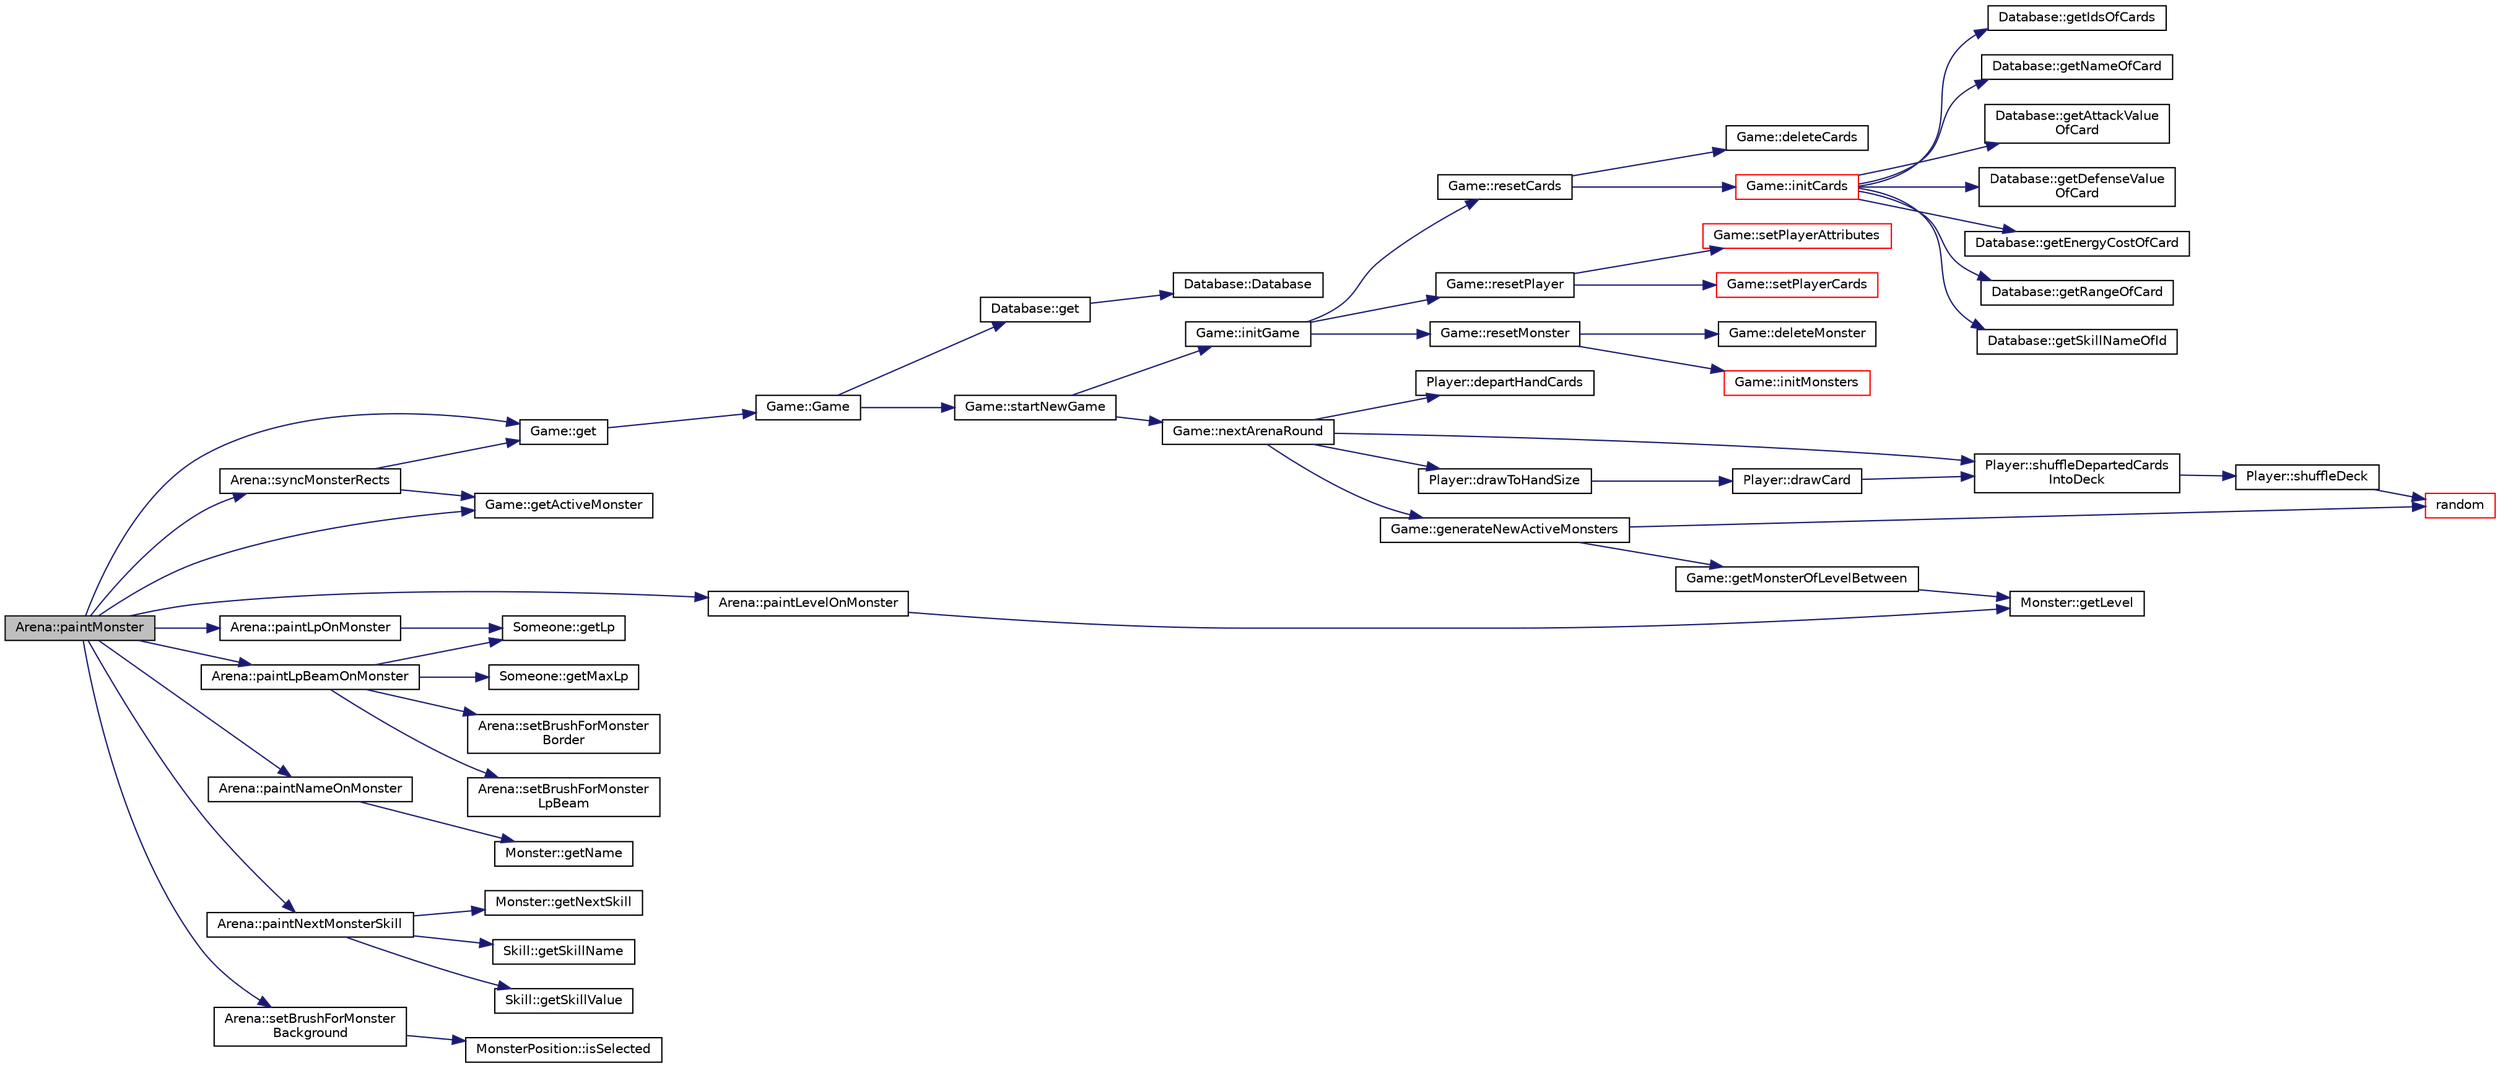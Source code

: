 digraph "Arena::paintMonster"
{
  bgcolor="transparent";
  edge [fontname="Helvetica",fontsize="10",labelfontname="Helvetica",labelfontsize="10"];
  node [fontname="Helvetica",fontsize="10",shape=record];
  rankdir="LR";
  Node546 [label="Arena::paintMonster",height=0.2,width=0.4,color="black", fillcolor="grey75", style="filled", fontcolor="black"];
  Node546 -> Node547 [color="midnightblue",fontsize="10",style="solid",fontname="Helvetica"];
  Node547 [label="Game::get",height=0.2,width=0.4,color="black",URL="$classGame.html#a61506c03b35e21f5078997b7d5f80ea2"];
  Node547 -> Node548 [color="midnightblue",fontsize="10",style="solid",fontname="Helvetica"];
  Node548 [label="Game::Game",height=0.2,width=0.4,color="black",URL="$classGame.html#a3b4c8aab575024b6f3e2d648c6e17418"];
  Node548 -> Node549 [color="midnightblue",fontsize="10",style="solid",fontname="Helvetica"];
  Node549 [label="Database::get",height=0.2,width=0.4,color="black",URL="$classDatabase.html#a3f608f3a6735ed24e9a3fe39652d5e0c"];
  Node549 -> Node550 [color="midnightblue",fontsize="10",style="solid",fontname="Helvetica"];
  Node550 [label="Database::Database",height=0.2,width=0.4,color="black",URL="$classDatabase.html#a25acd0ba8ce00ebc6b331568d81e4230",tooltip="zeger auf die Singleton-Instanz dieser Klasse "];
  Node548 -> Node551 [color="midnightblue",fontsize="10",style="solid",fontname="Helvetica"];
  Node551 [label="Game::startNewGame",height=0.2,width=0.4,color="black",URL="$classGame.html#abf0598736d0752b99711691b0ef8203a",tooltip="Initialisisiert ein neues Spiel; alle Daten werden zurückgesetzt. "];
  Node551 -> Node552 [color="midnightblue",fontsize="10",style="solid",fontname="Helvetica"];
  Node552 [label="Game::initGame",height=0.2,width=0.4,color="black",URL="$classGame.html#ab684b380c7d3f3577e2fb80006415297"];
  Node552 -> Node553 [color="midnightblue",fontsize="10",style="solid",fontname="Helvetica"];
  Node553 [label="Game::resetCards",height=0.2,width=0.4,color="black",URL="$classGame.html#ac507aeb4b5d561cdfdf3e3df5884bf1a",tooltip="Alle Karten des Spielers werden entfernt, alle vorhandenen Karten werden gelöscht. Dann werden die Karteninformationen aus der Datenbankausgelesen und entsprechend neue Karteninstanzen erstellt. "];
  Node553 -> Node554 [color="midnightblue",fontsize="10",style="solid",fontname="Helvetica"];
  Node554 [label="Game::deleteCards",height=0.2,width=0.4,color="black",URL="$classGame.html#a1d6b0f25c8fa12f94b4e7c9cf9269f2c"];
  Node553 -> Node555 [color="midnightblue",fontsize="10",style="solid",fontname="Helvetica"];
  Node555 [label="Game::initCards",height=0.2,width=0.4,color="red",URL="$classGame.html#a17568b671bbe0059ead6fa14caa60161",tooltip="Alle Karteninformationen aus der Datenbank auslesen und entsprechende Instanzen für die Liste Game::c..."];
  Node555 -> Node556 [color="midnightblue",fontsize="10",style="solid",fontname="Helvetica"];
  Node556 [label="Database::getIdsOfCards",height=0.2,width=0.4,color="black",URL="$classDatabase.html#a4beef0173f64ff642d8f258390e7d818"];
  Node555 -> Node557 [color="midnightblue",fontsize="10",style="solid",fontname="Helvetica"];
  Node557 [label="Database::getNameOfCard",height=0.2,width=0.4,color="black",URL="$classDatabase.html#aafa5f8484aa80e6e1ddd621af936a0b7"];
  Node555 -> Node558 [color="midnightblue",fontsize="10",style="solid",fontname="Helvetica"];
  Node558 [label="Database::getAttackValue\lOfCard",height=0.2,width=0.4,color="black",URL="$classDatabase.html#a96b9ebf9adf064b3faa2cdbf781dd3e9"];
  Node555 -> Node559 [color="midnightblue",fontsize="10",style="solid",fontname="Helvetica"];
  Node559 [label="Database::getDefenseValue\lOfCard",height=0.2,width=0.4,color="black",URL="$classDatabase.html#a1a2dfddbf54556d89793b8691656771c"];
  Node555 -> Node560 [color="midnightblue",fontsize="10",style="solid",fontname="Helvetica"];
  Node560 [label="Database::getEnergyCostOfCard",height=0.2,width=0.4,color="black",URL="$classDatabase.html#aab28507a2ab62cd24939d484e8933410"];
  Node555 -> Node561 [color="midnightblue",fontsize="10",style="solid",fontname="Helvetica"];
  Node561 [label="Database::getRangeOfCard",height=0.2,width=0.4,color="black",URL="$classDatabase.html#a946ad3e2dd50d58c786d1cc3989cb847"];
  Node555 -> Node562 [color="midnightblue",fontsize="10",style="solid",fontname="Helvetica"];
  Node562 [label="Database::getSkillNameOfId",height=0.2,width=0.4,color="black",URL="$classDatabase.html#a0e3d4193afc21f385ca137779c1d2d8b"];
  Node552 -> Node565 [color="midnightblue",fontsize="10",style="solid",fontname="Helvetica"];
  Node565 [label="Game::resetPlayer",height=0.2,width=0.4,color="black",URL="$classGame.html#ae39e8929a70458e0a8940f96fda8916a"];
  Node565 -> Node566 [color="midnightblue",fontsize="10",style="solid",fontname="Helvetica"];
  Node566 [label="Game::setPlayerAttributes",height=0.2,width=0.4,color="red",URL="$classGame.html#ad7fda0270cd6c6b9d6d9d9140a39230e"];
  Node565 -> Node577 [color="midnightblue",fontsize="10",style="solid",fontname="Helvetica"];
  Node577 [label="Game::setPlayerCards",height=0.2,width=0.4,color="red",URL="$classGame.html#aacfbc577a0c8af2c1b02d554bfc24f69"];
  Node552 -> Node582 [color="midnightblue",fontsize="10",style="solid",fontname="Helvetica"];
  Node582 [label="Game::resetMonster",height=0.2,width=0.4,color="black",URL="$classGame.html#ab235ca67bfe5f6d2a025a3172026a8ef"];
  Node582 -> Node583 [color="midnightblue",fontsize="10",style="solid",fontname="Helvetica"];
  Node583 [label="Game::deleteMonster",height=0.2,width=0.4,color="black",URL="$classGame.html#a2cfe1d491853398cc5f0282fe52a8ef7"];
  Node582 -> Node584 [color="midnightblue",fontsize="10",style="solid",fontname="Helvetica"];
  Node584 [label="Game::initMonsters",height=0.2,width=0.4,color="red",URL="$classGame.html#a0a1e2e30d5bce0fba8145db8cb6d1903"];
  Node551 -> Node598 [color="midnightblue",fontsize="10",style="solid",fontname="Helvetica"];
  Node598 [label="Game::nextArenaRound",height=0.2,width=0.4,color="black",URL="$classGame.html#a1228c49ac7a9f9d8d41f28ee5adb6034",tooltip="Eine neue Spielrunde wird gestartet. "];
  Node598 -> Node599 [color="midnightblue",fontsize="10",style="solid",fontname="Helvetica"];
  Node599 [label="Player::departHandCards",height=0.2,width=0.4,color="black",URL="$classPlayer.html#ae39c2137ec2735cf542eb9a58a73168f"];
  Node598 -> Node600 [color="midnightblue",fontsize="10",style="solid",fontname="Helvetica"];
  Node600 [label="Player::shuffleDepartedCards\lIntoDeck",height=0.2,width=0.4,color="black",URL="$classPlayer.html#aa223c36afccfc880a992e890a389889c"];
  Node600 -> Node601 [color="midnightblue",fontsize="10",style="solid",fontname="Helvetica"];
  Node601 [label="Player::shuffleDeck",height=0.2,width=0.4,color="black",URL="$classPlayer.html#a142f2c83ddb1e3f09622fd9044a7b602"];
  Node601 -> Node602 [color="midnightblue",fontsize="10",style="solid",fontname="Helvetica"];
  Node602 [label="random",height=0.2,width=0.4,color="red",URL="$config_8h.html#ad5755de87d8b9181d2d4f9915dd918b4"];
  Node598 -> Node606 [color="midnightblue",fontsize="10",style="solid",fontname="Helvetica"];
  Node606 [label="Player::drawToHandSize",height=0.2,width=0.4,color="black",URL="$classPlayer.html#acbd810213aaeb69c210ed38c3f1a45c3"];
  Node606 -> Node607 [color="midnightblue",fontsize="10",style="solid",fontname="Helvetica"];
  Node607 [label="Player::drawCard",height=0.2,width=0.4,color="black",URL="$classPlayer.html#a34874a1e9fdcbaf966b8f20db1dc6064"];
  Node607 -> Node600 [color="midnightblue",fontsize="10",style="solid",fontname="Helvetica"];
  Node598 -> Node608 [color="midnightblue",fontsize="10",style="solid",fontname="Helvetica"];
  Node608 [label="Game::generateNewActiveMonsters",height=0.2,width=0.4,color="black",URL="$classGame.html#a59f995481e3ab6852d2283106f0aa0b8"];
  Node608 -> Node609 [color="midnightblue",fontsize="10",style="solid",fontname="Helvetica"];
  Node609 [label="Game::getMonsterOfLevelBetween",height=0.2,width=0.4,color="black",URL="$classGame.html#a967b91bfbb2bfdec800b473283fe9278"];
  Node609 -> Node610 [color="midnightblue",fontsize="10",style="solid",fontname="Helvetica"];
  Node610 [label="Monster::getLevel",height=0.2,width=0.4,color="black",URL="$classMonster.html#ac8756c685263e922c9571204ab54eb75"];
  Node608 -> Node602 [color="midnightblue",fontsize="10",style="solid",fontname="Helvetica"];
  Node546 -> Node611 [color="midnightblue",fontsize="10",style="solid",fontname="Helvetica"];
  Node611 [label="Game::getActiveMonster",height=0.2,width=0.4,color="black",URL="$classGame.html#aa3e506240b46a60dab1bbffcb38299a4",tooltip="Gibt Game::activeMonster zurück. "];
  Node546 -> Node612 [color="midnightblue",fontsize="10",style="solid",fontname="Helvetica"];
  Node612 [label="Arena::paintLevelOnMonster",height=0.2,width=0.4,color="black",URL="$classArena.html#a5eb0c0571626bdf77806971b88121085"];
  Node612 -> Node610 [color="midnightblue",fontsize="10",style="solid",fontname="Helvetica"];
  Node546 -> Node613 [color="midnightblue",fontsize="10",style="solid",fontname="Helvetica"];
  Node613 [label="Arena::paintLpBeamOnMonster",height=0.2,width=0.4,color="black",URL="$classArena.html#a019536729d71593696d231d34cf7076c"];
  Node613 -> Node614 [color="midnightblue",fontsize="10",style="solid",fontname="Helvetica"];
  Node614 [label="Someone::getLp",height=0.2,width=0.4,color="black",URL="$classSomeone.html#adb54ff063f5a5b38989d651efe9cd13f"];
  Node613 -> Node615 [color="midnightblue",fontsize="10",style="solid",fontname="Helvetica"];
  Node615 [label="Someone::getMaxLp",height=0.2,width=0.4,color="black",URL="$classSomeone.html#abefeb0340304f868f6d8f13b2e95518c"];
  Node613 -> Node616 [color="midnightblue",fontsize="10",style="solid",fontname="Helvetica"];
  Node616 [label="Arena::setBrushForMonster\lBorder",height=0.2,width=0.4,color="black",URL="$classArena.html#a540adda530dbd646155f6689ce5e5db1"];
  Node613 -> Node617 [color="midnightblue",fontsize="10",style="solid",fontname="Helvetica"];
  Node617 [label="Arena::setBrushForMonster\lLpBeam",height=0.2,width=0.4,color="black",URL="$classArena.html#a6342848278aa0d7595c3d7eee33eab22"];
  Node546 -> Node618 [color="midnightblue",fontsize="10",style="solid",fontname="Helvetica"];
  Node618 [label="Arena::paintLpOnMonster",height=0.2,width=0.4,color="black",URL="$classArena.html#ab419bd604d2998715e36bf7ddacf0283"];
  Node618 -> Node614 [color="midnightblue",fontsize="10",style="solid",fontname="Helvetica"];
  Node546 -> Node619 [color="midnightblue",fontsize="10",style="solid",fontname="Helvetica"];
  Node619 [label="Arena::paintNameOnMonster",height=0.2,width=0.4,color="black",URL="$classArena.html#a3846e83c17efe8b1d0a25041a7a6b2c3"];
  Node619 -> Node620 [color="midnightblue",fontsize="10",style="solid",fontname="Helvetica"];
  Node620 [label="Monster::getName",height=0.2,width=0.4,color="black",URL="$classMonster.html#a1bce64ddf30204cc73ae0f6eab7e6b59"];
  Node546 -> Node621 [color="midnightblue",fontsize="10",style="solid",fontname="Helvetica"];
  Node621 [label="Arena::paintNextMonsterSkill",height=0.2,width=0.4,color="black",URL="$classArena.html#a99c03d5c020b4c7a9d37009cd86fd300"];
  Node621 -> Node622 [color="midnightblue",fontsize="10",style="solid",fontname="Helvetica"];
  Node622 [label="Monster::getNextSkill",height=0.2,width=0.4,color="black",URL="$classMonster.html#a8caff1730749a0f0b20b4a15f7455ec0"];
  Node621 -> Node623 [color="midnightblue",fontsize="10",style="solid",fontname="Helvetica"];
  Node623 [label="Skill::getSkillName",height=0.2,width=0.4,color="black",URL="$classSkill.html#af182dbedec4a7456a58c93a34e74d9a7"];
  Node621 -> Node624 [color="midnightblue",fontsize="10",style="solid",fontname="Helvetica"];
  Node624 [label="Skill::getSkillValue",height=0.2,width=0.4,color="black",URL="$classSkill.html#ade22720f3261a300f121a5da4b7c2ea7"];
  Node546 -> Node625 [color="midnightblue",fontsize="10",style="solid",fontname="Helvetica"];
  Node625 [label="Arena::setBrushForMonster\lBackground",height=0.2,width=0.4,color="black",URL="$classArena.html#a67bdc610fc190ac2a0e11f0b349ca2d7"];
  Node625 -> Node626 [color="midnightblue",fontsize="10",style="solid",fontname="Helvetica"];
  Node626 [label="MonsterPosition::isSelected",height=0.2,width=0.4,color="black",URL="$classMonsterPosition.html#acd693a8a3398a31cad42b9a9897ab182"];
  Node546 -> Node627 [color="midnightblue",fontsize="10",style="solid",fontname="Helvetica"];
  Node627 [label="Arena::syncMonsterRects",height=0.2,width=0.4,color="black",URL="$classArena.html#a09a32119b3d8eb7e392328d56f358ae3"];
  Node627 -> Node547 [color="midnightblue",fontsize="10",style="solid",fontname="Helvetica"];
  Node627 -> Node611 [color="midnightblue",fontsize="10",style="solid",fontname="Helvetica"];
}

